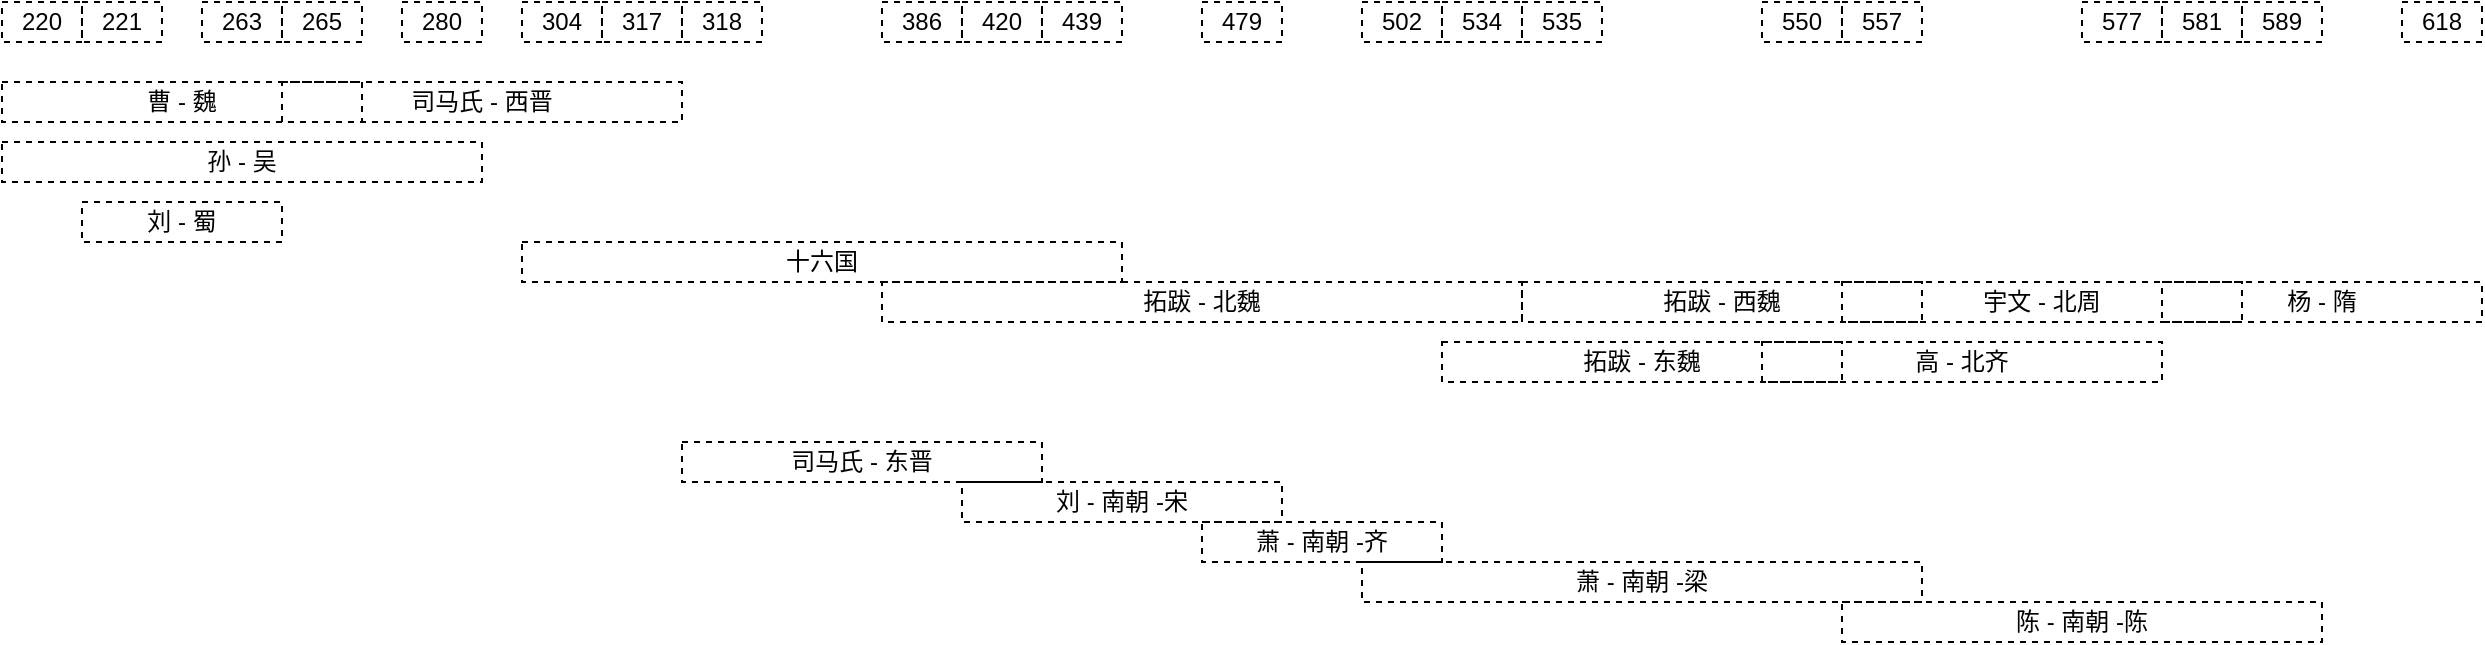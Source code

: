 <mxfile version="24.7.17">
  <diagram name="Page-1" id="xocxCrXr6AKo-NlmTyc1">
    <mxGraphModel dx="1977" dy="1228" grid="1" gridSize="10" guides="1" tooltips="1" connect="1" arrows="1" fold="1" page="1" pageScale="1" pageWidth="850" pageHeight="1100" math="0" shadow="0">
      <root>
        <mxCell id="0" />
        <mxCell id="1" parent="0" />
        <mxCell id="iPJwZdFhrFqHTdRpXEm0-1" value="220" style="rounded=0;whiteSpace=wrap;html=1;dashed=1;fillColor=none;" parent="1" vertex="1">
          <mxGeometry x="80" y="100" width="40" height="20" as="geometry" />
        </mxCell>
        <mxCell id="iPJwZdFhrFqHTdRpXEm0-2" value="221" style="rounded=0;whiteSpace=wrap;html=1;dashed=1;fillColor=none;" parent="1" vertex="1">
          <mxGeometry x="120" y="100" width="40" height="20" as="geometry" />
        </mxCell>
        <mxCell id="iPJwZdFhrFqHTdRpXEm0-3" value="263" style="rounded=0;whiteSpace=wrap;html=1;dashed=1;fillColor=none;" parent="1" vertex="1">
          <mxGeometry x="180" y="100" width="40" height="20" as="geometry" />
        </mxCell>
        <mxCell id="iPJwZdFhrFqHTdRpXEm0-4" value="265" style="rounded=0;whiteSpace=wrap;html=1;dashed=1;fillColor=none;" parent="1" vertex="1">
          <mxGeometry x="220" y="100" width="40" height="20" as="geometry" />
        </mxCell>
        <mxCell id="iPJwZdFhrFqHTdRpXEm0-5" value="280" style="rounded=0;whiteSpace=wrap;html=1;dashed=1;fillColor=none;" parent="1" vertex="1">
          <mxGeometry x="280" y="100" width="40" height="20" as="geometry" />
        </mxCell>
        <mxCell id="iPJwZdFhrFqHTdRpXEm0-6" value="317" style="rounded=0;whiteSpace=wrap;html=1;dashed=1;fillColor=none;" parent="1" vertex="1">
          <mxGeometry x="380" y="100" width="40" height="20" as="geometry" />
        </mxCell>
        <mxCell id="iPJwZdFhrFqHTdRpXEm0-7" value="曹 - 魏" style="rounded=0;whiteSpace=wrap;html=1;dashed=1;fillColor=none;" parent="1" vertex="1">
          <mxGeometry x="80" y="140" width="180" height="20" as="geometry" />
        </mxCell>
        <mxCell id="iPJwZdFhrFqHTdRpXEm0-8" value="孙 - 吴" style="rounded=0;whiteSpace=wrap;html=1;dashed=1;fillColor=none;" parent="1" vertex="1">
          <mxGeometry x="80" y="170" width="240" height="20" as="geometry" />
        </mxCell>
        <mxCell id="iPJwZdFhrFqHTdRpXEm0-9" value="刘 - 蜀" style="rounded=0;whiteSpace=wrap;html=1;dashed=1;fillColor=none;" parent="1" vertex="1">
          <mxGeometry x="120" y="200" width="100" height="20" as="geometry" />
        </mxCell>
        <mxCell id="iPJwZdFhrFqHTdRpXEm0-10" value="司马氏 - 西晋" style="rounded=0;whiteSpace=wrap;html=1;dashed=1;fillColor=none;" parent="1" vertex="1">
          <mxGeometry x="220" y="140" width="200" height="20" as="geometry" />
        </mxCell>
        <mxCell id="iPJwZdFhrFqHTdRpXEm0-12" value="304" style="rounded=0;whiteSpace=wrap;html=1;dashed=1;fillColor=none;" parent="1" vertex="1">
          <mxGeometry x="340" y="100" width="40" height="20" as="geometry" />
        </mxCell>
        <mxCell id="iPJwZdFhrFqHTdRpXEm0-13" value="十六国" style="rounded=0;whiteSpace=wrap;html=1;dashed=1;fillColor=none;" parent="1" vertex="1">
          <mxGeometry x="340" y="220" width="300" height="20" as="geometry" />
        </mxCell>
        <mxCell id="iPJwZdFhrFqHTdRpXEm0-14" value="439" style="rounded=0;whiteSpace=wrap;html=1;dashed=1;fillColor=none;" parent="1" vertex="1">
          <mxGeometry x="600" y="100" width="40" height="20" as="geometry" />
        </mxCell>
        <mxCell id="iPJwZdFhrFqHTdRpXEm0-15" value="拓跋 - 北魏" style="rounded=0;whiteSpace=wrap;html=1;dashed=1;fillColor=none;" parent="1" vertex="1">
          <mxGeometry x="520" y="240" width="320" height="20" as="geometry" />
        </mxCell>
        <mxCell id="iPJwZdFhrFqHTdRpXEm0-16" value="386" style="rounded=0;whiteSpace=wrap;html=1;dashed=1;fillColor=none;" parent="1" vertex="1">
          <mxGeometry x="520" y="100" width="40" height="20" as="geometry" />
        </mxCell>
        <mxCell id="iPJwZdFhrFqHTdRpXEm0-17" value="534" style="rounded=0;whiteSpace=wrap;html=1;dashed=1;fillColor=none;" parent="1" vertex="1">
          <mxGeometry x="800" y="100" width="40" height="20" as="geometry" />
        </mxCell>
        <mxCell id="iPJwZdFhrFqHTdRpXEm0-18" value="司马氏 - 东晋" style="rounded=0;whiteSpace=wrap;html=1;dashed=1;fillColor=none;" parent="1" vertex="1">
          <mxGeometry x="420" y="320" width="180" height="20" as="geometry" />
        </mxCell>
        <mxCell id="iPJwZdFhrFqHTdRpXEm0-19" value="318" style="rounded=0;whiteSpace=wrap;html=1;dashed=1;fillColor=none;" parent="1" vertex="1">
          <mxGeometry x="420" y="100" width="40" height="20" as="geometry" />
        </mxCell>
        <mxCell id="iPJwZdFhrFqHTdRpXEm0-20" value="420" style="rounded=0;whiteSpace=wrap;html=1;dashed=1;fillColor=none;" parent="1" vertex="1">
          <mxGeometry x="560" y="100" width="40" height="20" as="geometry" />
        </mxCell>
        <mxCell id="iPJwZdFhrFqHTdRpXEm0-21" value="479" style="rounded=0;whiteSpace=wrap;html=1;dashed=1;fillColor=none;" parent="1" vertex="1">
          <mxGeometry x="680" y="100" width="40" height="20" as="geometry" />
        </mxCell>
        <mxCell id="iPJwZdFhrFqHTdRpXEm0-22" value="刘 - 南朝 -宋" style="rounded=0;whiteSpace=wrap;html=1;dashed=1;fillColor=none;" parent="1" vertex="1">
          <mxGeometry x="560" y="340" width="160" height="20" as="geometry" />
        </mxCell>
        <mxCell id="iPJwZdFhrFqHTdRpXEm0-23" value="拓跋 - 西魏" style="rounded=0;whiteSpace=wrap;html=1;dashed=1;fillColor=none;" parent="1" vertex="1">
          <mxGeometry x="840" y="240" width="200" height="20" as="geometry" />
        </mxCell>
        <mxCell id="iPJwZdFhrFqHTdRpXEm0-24" value="拓跋 - 东魏" style="rounded=0;whiteSpace=wrap;html=1;dashed=1;fillColor=none;" parent="1" vertex="1">
          <mxGeometry x="800" y="270" width="200" height="20" as="geometry" />
        </mxCell>
        <mxCell id="iPJwZdFhrFqHTdRpXEm0-25" value="535" style="rounded=0;whiteSpace=wrap;html=1;dashed=1;fillColor=none;" parent="1" vertex="1">
          <mxGeometry x="840" y="100" width="40" height="20" as="geometry" />
        </mxCell>
        <mxCell id="iPJwZdFhrFqHTdRpXEm0-26" value="557" style="rounded=0;whiteSpace=wrap;html=1;dashed=1;fillColor=none;" parent="1" vertex="1">
          <mxGeometry x="1000" y="100" width="40" height="20" as="geometry" />
        </mxCell>
        <mxCell id="iPJwZdFhrFqHTdRpXEm0-27" value="550" style="rounded=0;whiteSpace=wrap;html=1;dashed=1;fillColor=none;" parent="1" vertex="1">
          <mxGeometry x="960" y="100" width="40" height="20" as="geometry" />
        </mxCell>
        <mxCell id="iPJwZdFhrFqHTdRpXEm0-28" value="萧 - 南朝 -齐" style="rounded=0;whiteSpace=wrap;html=1;dashed=1;fillColor=none;" parent="1" vertex="1">
          <mxGeometry x="680" y="360" width="120" height="20" as="geometry" />
        </mxCell>
        <mxCell id="iPJwZdFhrFqHTdRpXEm0-29" value="502" style="rounded=0;whiteSpace=wrap;html=1;dashed=1;fillColor=none;" parent="1" vertex="1">
          <mxGeometry x="760" y="100" width="40" height="20" as="geometry" />
        </mxCell>
        <mxCell id="iPJwZdFhrFqHTdRpXEm0-31" value="萧 - 南朝 -梁" style="rounded=0;whiteSpace=wrap;html=1;dashed=1;fillColor=none;" parent="1" vertex="1">
          <mxGeometry x="760" y="380" width="280" height="20" as="geometry" />
        </mxCell>
        <mxCell id="iPJwZdFhrFqHTdRpXEm0-32" value="589" style="rounded=0;whiteSpace=wrap;html=1;dashed=1;fillColor=none;" parent="1" vertex="1">
          <mxGeometry x="1200" y="100" width="40" height="20" as="geometry" />
        </mxCell>
        <mxCell id="iPJwZdFhrFqHTdRpXEm0-33" value="陈 - 南朝 -陈" style="rounded=0;whiteSpace=wrap;html=1;dashed=1;fillColor=none;" parent="1" vertex="1">
          <mxGeometry x="1000" y="400" width="240" height="20" as="geometry" />
        </mxCell>
        <mxCell id="iPJwZdFhrFqHTdRpXEm0-34" value="581" style="rounded=0;whiteSpace=wrap;html=1;dashed=1;fillColor=none;" parent="1" vertex="1">
          <mxGeometry x="1160" y="100" width="40" height="20" as="geometry" />
        </mxCell>
        <mxCell id="iPJwZdFhrFqHTdRpXEm0-35" value="577" style="rounded=0;whiteSpace=wrap;html=1;dashed=1;fillColor=none;" parent="1" vertex="1">
          <mxGeometry x="1120" y="100" width="40" height="20" as="geometry" />
        </mxCell>
        <mxCell id="iPJwZdFhrFqHTdRpXEm0-36" value="宇文 - 北周" style="rounded=0;whiteSpace=wrap;html=1;dashed=1;fillColor=none;" parent="1" vertex="1">
          <mxGeometry x="1000" y="240" width="200" height="20" as="geometry" />
        </mxCell>
        <mxCell id="iPJwZdFhrFqHTdRpXEm0-37" value="高 - 北齐" style="rounded=0;whiteSpace=wrap;html=1;dashed=1;fillColor=none;" parent="1" vertex="1">
          <mxGeometry x="960" y="270" width="200" height="20" as="geometry" />
        </mxCell>
        <mxCell id="iPJwZdFhrFqHTdRpXEm0-38" value="618" style="rounded=0;whiteSpace=wrap;html=1;dashed=1;fillColor=none;" parent="1" vertex="1">
          <mxGeometry x="1280" y="100" width="40" height="20" as="geometry" />
        </mxCell>
        <mxCell id="iPJwZdFhrFqHTdRpXEm0-39" value="杨 - 隋" style="rounded=0;whiteSpace=wrap;html=1;dashed=1;fillColor=none;" parent="1" vertex="1">
          <mxGeometry x="1160" y="240" width="160" height="20" as="geometry" />
        </mxCell>
      </root>
    </mxGraphModel>
  </diagram>
</mxfile>
